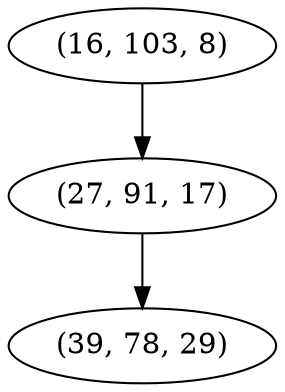 digraph tree {
    "(16, 103, 8)";
    "(27, 91, 17)";
    "(39, 78, 29)";
    "(16, 103, 8)" -> "(27, 91, 17)";
    "(27, 91, 17)" -> "(39, 78, 29)";
}

